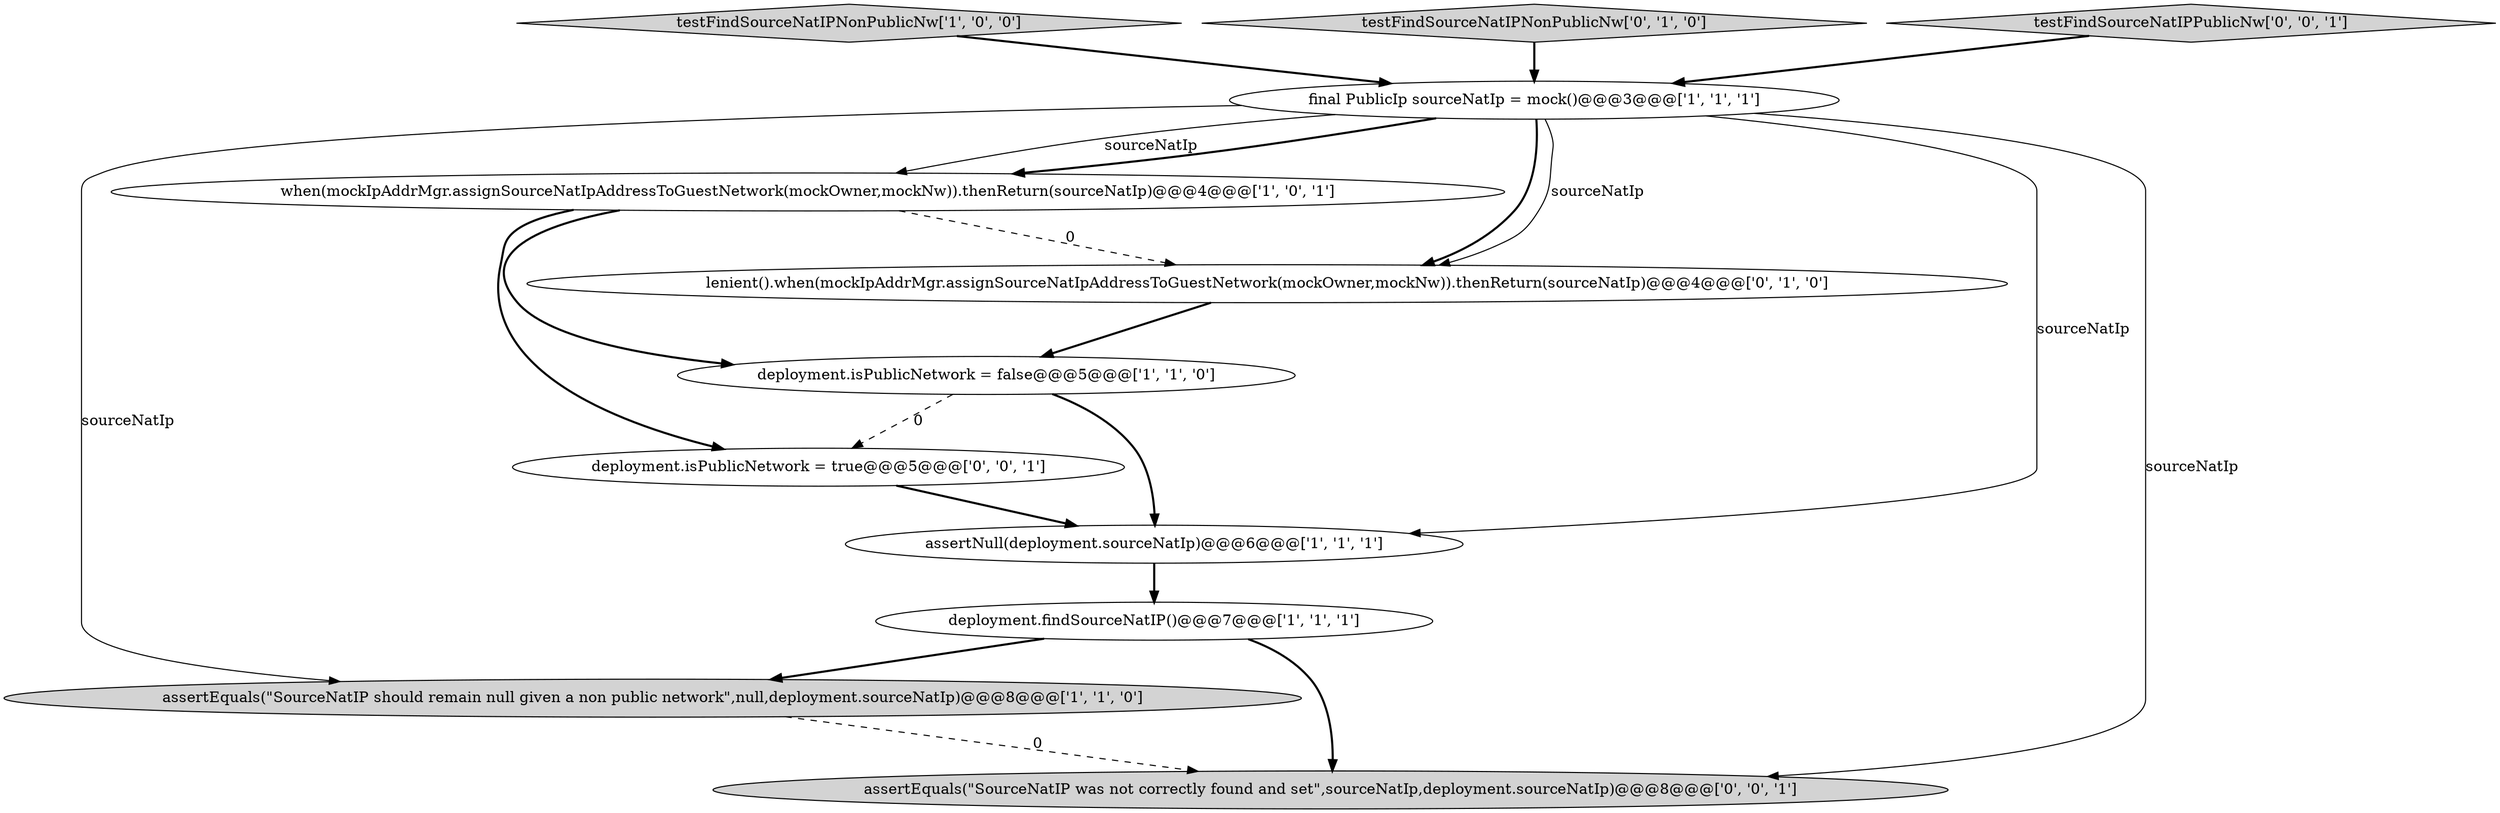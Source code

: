 digraph {
1 [style = filled, label = "testFindSourceNatIPNonPublicNw['1', '0', '0']", fillcolor = lightgray, shape = diamond image = "AAA0AAABBB1BBB"];
6 [style = filled, label = "deployment.isPublicNetwork = false@@@5@@@['1', '1', '0']", fillcolor = white, shape = ellipse image = "AAA0AAABBB1BBB"];
2 [style = filled, label = "final PublicIp sourceNatIp = mock()@@@3@@@['1', '1', '1']", fillcolor = white, shape = ellipse image = "AAA0AAABBB1BBB"];
8 [style = filled, label = "testFindSourceNatIPNonPublicNw['0', '1', '0']", fillcolor = lightgray, shape = diamond image = "AAA0AAABBB2BBB"];
7 [style = filled, label = "lenient().when(mockIpAddrMgr.assignSourceNatIpAddressToGuestNetwork(mockOwner,mockNw)).thenReturn(sourceNatIp)@@@4@@@['0', '1', '0']", fillcolor = white, shape = ellipse image = "AAA1AAABBB2BBB"];
3 [style = filled, label = "assertNull(deployment.sourceNatIp)@@@6@@@['1', '1', '1']", fillcolor = white, shape = ellipse image = "AAA0AAABBB1BBB"];
5 [style = filled, label = "assertEquals(\"SourceNatIP should remain null given a non public network\",null,deployment.sourceNatIp)@@@8@@@['1', '1', '0']", fillcolor = lightgray, shape = ellipse image = "AAA0AAABBB1BBB"];
0 [style = filled, label = "when(mockIpAddrMgr.assignSourceNatIpAddressToGuestNetwork(mockOwner,mockNw)).thenReturn(sourceNatIp)@@@4@@@['1', '0', '1']", fillcolor = white, shape = ellipse image = "AAA0AAABBB1BBB"];
11 [style = filled, label = "testFindSourceNatIPPublicNw['0', '0', '1']", fillcolor = lightgray, shape = diamond image = "AAA0AAABBB3BBB"];
10 [style = filled, label = "deployment.isPublicNetwork = true@@@5@@@['0', '0', '1']", fillcolor = white, shape = ellipse image = "AAA0AAABBB3BBB"];
9 [style = filled, label = "assertEquals(\"SourceNatIP was not correctly found and set\",sourceNatIp,deployment.sourceNatIp)@@@8@@@['0', '0', '1']", fillcolor = lightgray, shape = ellipse image = "AAA0AAABBB3BBB"];
4 [style = filled, label = "deployment.findSourceNatIP()@@@7@@@['1', '1', '1']", fillcolor = white, shape = ellipse image = "AAA0AAABBB1BBB"];
0->6 [style = bold, label=""];
0->7 [style = dashed, label="0"];
2->3 [style = solid, label="sourceNatIp"];
2->7 [style = bold, label=""];
2->5 [style = solid, label="sourceNatIp"];
4->5 [style = bold, label=""];
7->6 [style = bold, label=""];
2->0 [style = solid, label="sourceNatIp"];
2->7 [style = solid, label="sourceNatIp"];
11->2 [style = bold, label=""];
10->3 [style = bold, label=""];
0->10 [style = bold, label=""];
8->2 [style = bold, label=""];
4->9 [style = bold, label=""];
6->3 [style = bold, label=""];
2->0 [style = bold, label=""];
6->10 [style = dashed, label="0"];
1->2 [style = bold, label=""];
3->4 [style = bold, label=""];
5->9 [style = dashed, label="0"];
2->9 [style = solid, label="sourceNatIp"];
}
